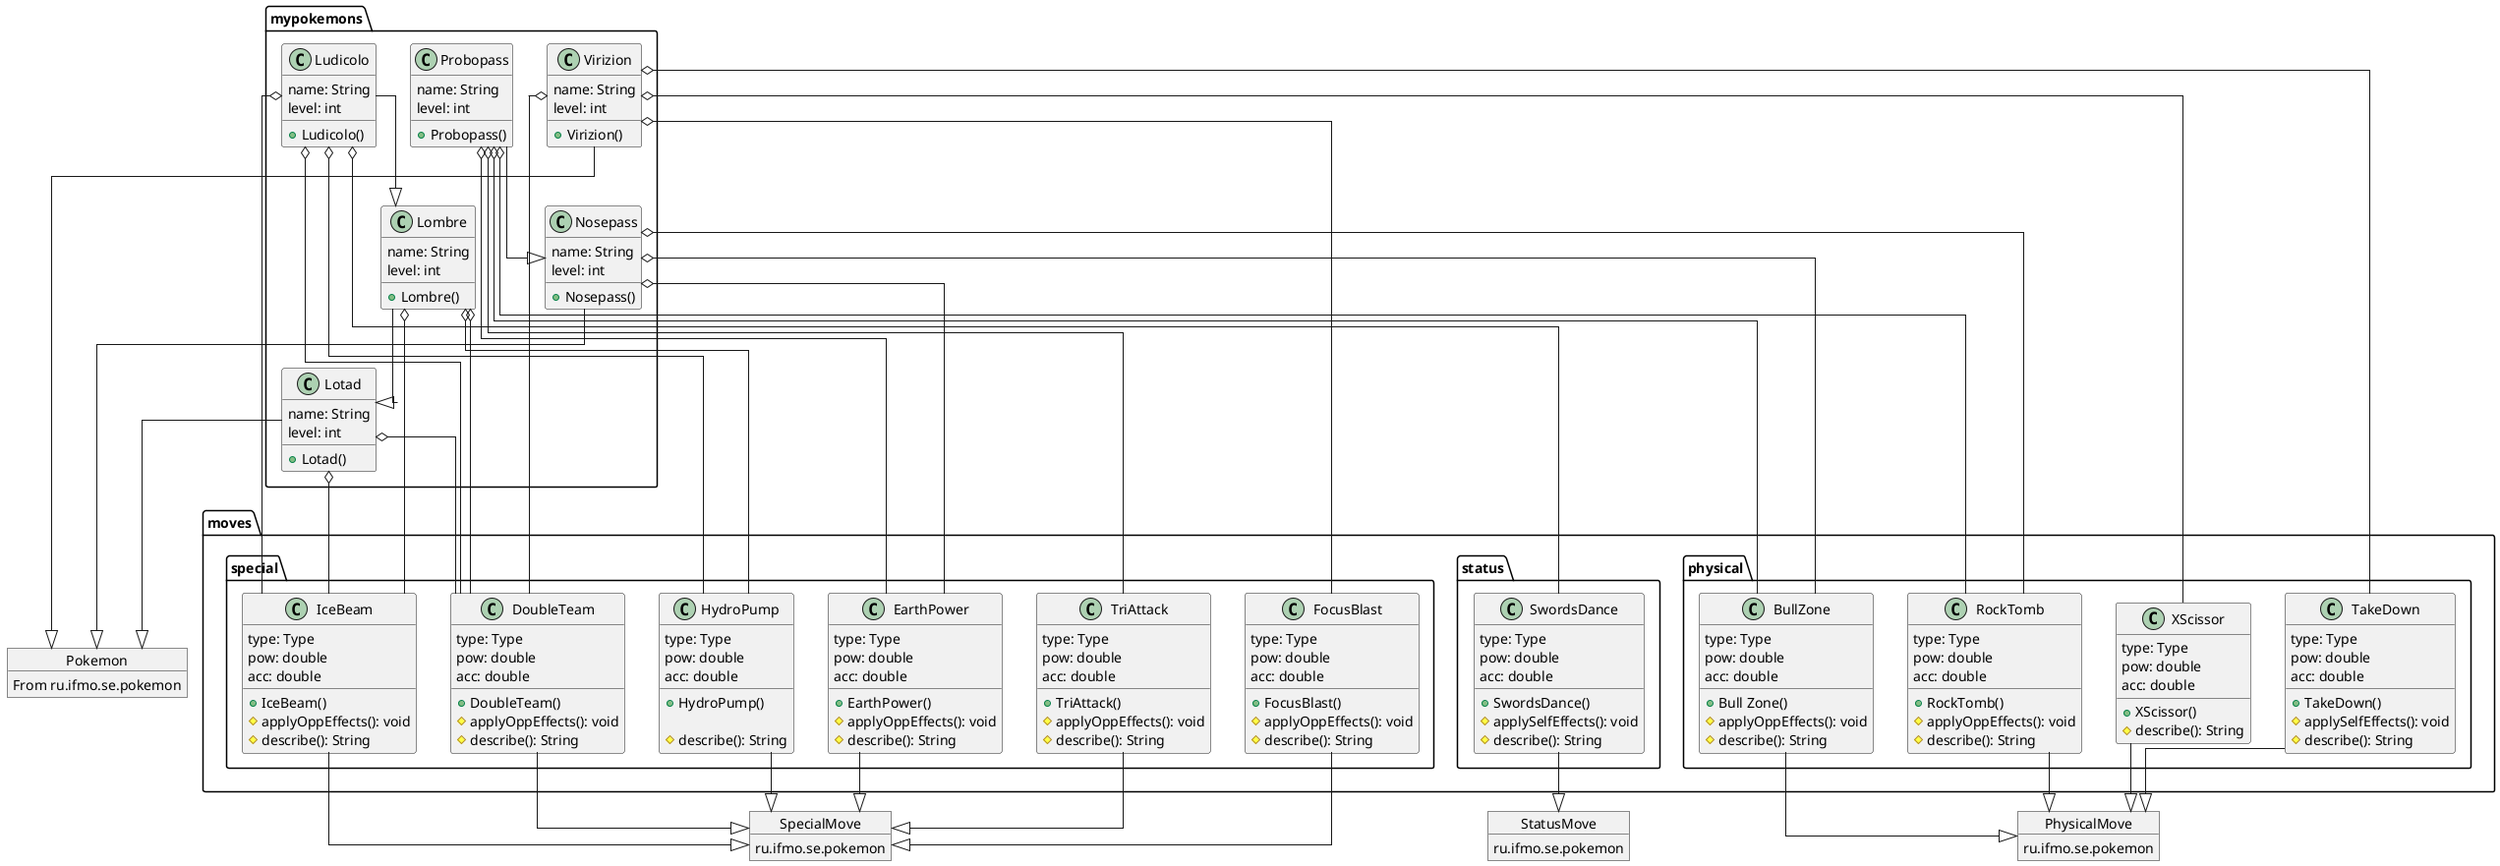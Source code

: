 @startuml
skinparam Linetype ortho

object Pokemon
Pokemon : From ru.ifmo.se.pokemon

package mypokemons {
    class Lombre {
        name: String
        level: int
        +Lombre()
    }

    class Lotad {
        name: String
        level: int
        +Lotad()
    }

    class Ludicolo {
        name: String
        level: int
        +Ludicolo()
    }

    class Nosepass {
        name: String
        level: int
        +Nosepass()
    }

    class Probopass {
        name: String
        level: int
        +Probopass()
    }

    class Virizion {
    name: String
    level: int
    +Virizion()
}
}

Lombre --|> Lotad
Lotad --|> Pokemon
Ludicolo --|>Lombre
Nosepass --|> Pokemon
Probopass --|> Nosepass
Virizion --|> Pokemon

package moves{
    package physical{
        class BullZone {
            type: Type
            pow: double
            acc: double
            +Bull Zone()
#applyOppEffects(): void
            #describe(): String
        }
class XScissor {
            type: Type
            pow: double
            acc: double
            +XScissor()
            #describe(): String
        }
        class RockTomb {
            type: Type
            pow: double
            acc: double
            +RockTomb()
            #applyOppEffects(): void
            #describe(): String
        }
        class TakeDown {
            type: Type
            pow: double
            acc: double
            +TakeDown()
            #applySelfEffects(): void
            #describe(): String
        }
    }

    package special {
        class DoubleTeam {
            type: Type
            pow: double
            acc: double
            +DoubleTeam()
            #applyOppEffects(): void
            #describe(): String
        }
        class EarthPower {
            type: Type
            pow: double
            acc: double
            +EarthPower()
            #applyOppEffects(): void
            #describe(): String
        }
        class FocusBlast {
            type: Type
            pow: double
            acc: double
            +FocusBlast()
            #applyOppEffects(): void
            #describe(): String
        }
        class HydroPump {
            type: Type
            pow: double
            acc: double
            +HydroPump()
        
            #describe(): String
        }
        class IceBeam {
            type: Type
            pow: double
            acc: double
            +IceBeam()
            #applyOppEffects(): void
            #describe(): String
        }
class TriAttack {
            type: Type
            pow: double
            acc: double
            +TriAttack()
            #applyOppEffects(): void
            #describe(): String
        }

    }

    package status {
        class SwordsDance {
            type: Type
            pow: double
            acc: double
            +SwordsDance()
            #applySelfEffects(): void
            #describe(): String
        }
     
    }
}

object SpecialMove
SpecialMove :  ru.ifmo.se.pokemon
object StatusMove
StatusMove :  ru.ifmo.se.pokemon
object PhysicalMove
PhysicalMove :  ru.ifmo.se.pokemon


DoubleTeam --|> SpecialMove
EarthPower --|> SpecialMove
FocusBlast --|> SpecialMove
HydroPump --|> SpecialMove
IceBeam --|> SpecialMove
TriAttack --|> SpecialMove

BullZone --|> PhysicalMove
RockTomb --|> PhysicalMove
TakeDown --|> PhysicalMove
XScissor --|> PhysicalMove

SwordsDance --|> StatusMove


Lombre o-- DoubleTeam
Lombre o-- IceBeam
Lombre o-- HydroPump

Lotad o-- DoubleTeam
Lotad o-- IceBeam


Ludicolo o-- DoubleTeam
Ludicolo o-- IceBeam
Ludicolo o-- HydroPump
Ludicolo o-- SwordsDance

Nosepass o-- RockTomb
Nosepass o-- BullZone
Nosepass o-- EarthPower

Probopass o-- RockTomb
Probopass o-- BullZone
Probopass o-- EarthPower
Probopass o-- TriAttack

Virizion o-- FocusBlast
Virizion o--  DoubleTeam
Virizion o-- TakeDown
Virizion o-- XScissor
